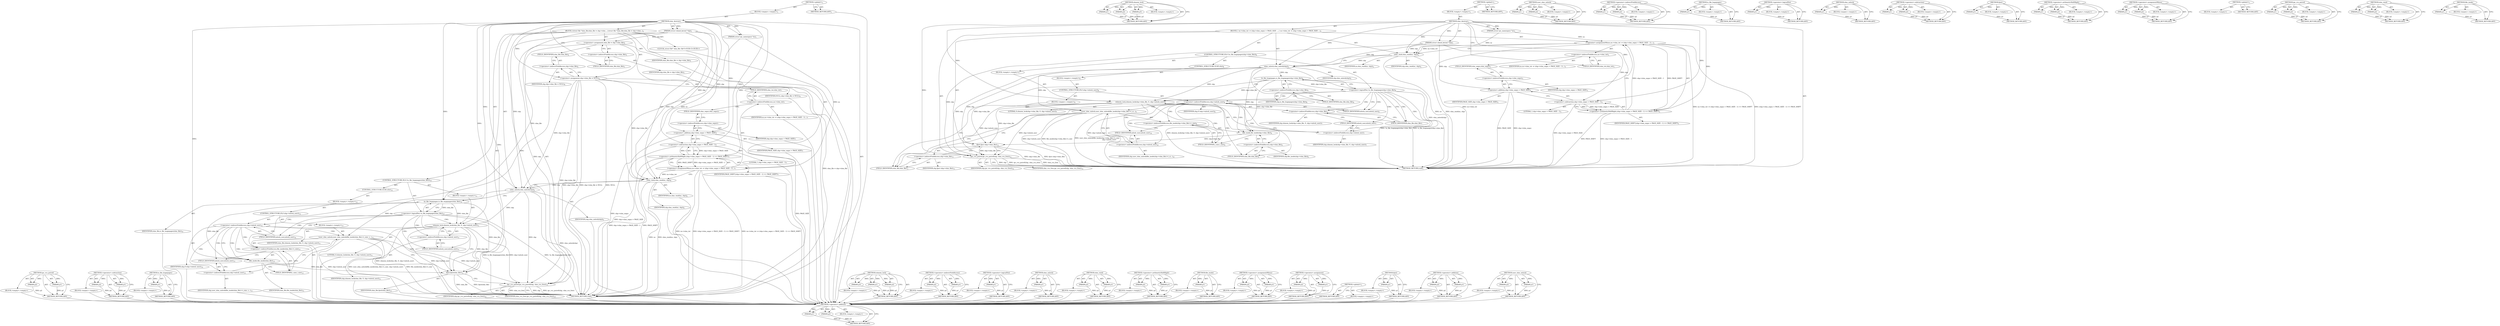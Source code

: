 digraph "user_shm_unlock" {
vulnerable_110 [label=<(METHOD,&lt;operator&gt;.addition)>];
vulnerable_111 [label=<(PARAM,p1)>];
vulnerable_112 [label=<(PARAM,p2)>];
vulnerable_113 [label=<(BLOCK,&lt;empty&gt;,&lt;empty&gt;)>];
vulnerable_114 [label=<(METHOD_RETURN,ANY)>];
vulnerable_132 [label=<(METHOD,shmem_lock)>];
vulnerable_133 [label=<(PARAM,p1)>];
vulnerable_134 [label=<(PARAM,p2)>];
vulnerable_135 [label=<(PARAM,p3)>];
vulnerable_136 [label=<(BLOCK,&lt;empty&gt;,&lt;empty&gt;)>];
vulnerable_137 [label=<(METHOD_RETURN,ANY)>];
vulnerable_6 [label=<(METHOD,&lt;global&gt;)<SUB>1</SUB>>];
vulnerable_7 [label=<(BLOCK,&lt;empty&gt;,&lt;empty&gt;)<SUB>1</SUB>>];
vulnerable_8 [label=<(METHOD,shm_destroy)<SUB>1</SUB>>];
vulnerable_9 [label=<(PARAM,struct ipc_namespace *ns)<SUB>1</SUB>>];
vulnerable_10 [label=<(PARAM,struct shmid_kernel *shp)<SUB>1</SUB>>];
vulnerable_11 [label=<(BLOCK,{
 	ns-&gt;shm_tot -= (shp-&gt;shm_segsz + PAGE_SIZE ...,{
 	ns-&gt;shm_tot -= (shp-&gt;shm_segsz + PAGE_SIZE ...)<SUB>2</SUB>>];
vulnerable_12 [label=<(&lt;operator&gt;.assignmentMinus,ns-&gt;shm_tot -= (shp-&gt;shm_segsz + PAGE_SIZE - 1)...)<SUB>3</SUB>>];
vulnerable_13 [label=<(&lt;operator&gt;.indirectFieldAccess,ns-&gt;shm_tot)<SUB>3</SUB>>];
vulnerable_14 [label=<(IDENTIFIER,ns,ns-&gt;shm_tot -= (shp-&gt;shm_segsz + PAGE_SIZE - 1)...)<SUB>3</SUB>>];
vulnerable_15 [label=<(FIELD_IDENTIFIER,shm_tot,shm_tot)<SUB>3</SUB>>];
vulnerable_16 [label=<(&lt;operator&gt;.arithmeticShiftRight,(shp-&gt;shm_segsz + PAGE_SIZE - 1) &gt;&gt; PAGE_SHIFT)<SUB>3</SUB>>];
vulnerable_17 [label=<(&lt;operator&gt;.subtraction,shp-&gt;shm_segsz + PAGE_SIZE - 1)<SUB>3</SUB>>];
vulnerable_18 [label=<(&lt;operator&gt;.addition,shp-&gt;shm_segsz + PAGE_SIZE)<SUB>3</SUB>>];
vulnerable_19 [label=<(&lt;operator&gt;.indirectFieldAccess,shp-&gt;shm_segsz)<SUB>3</SUB>>];
vulnerable_20 [label=<(IDENTIFIER,shp,shp-&gt;shm_segsz + PAGE_SIZE)<SUB>3</SUB>>];
vulnerable_21 [label=<(FIELD_IDENTIFIER,shm_segsz,shm_segsz)<SUB>3</SUB>>];
vulnerable_22 [label=<(IDENTIFIER,PAGE_SIZE,shp-&gt;shm_segsz + PAGE_SIZE)<SUB>3</SUB>>];
vulnerable_23 [label=<(LITERAL,1,shp-&gt;shm_segsz + PAGE_SIZE - 1)<SUB>3</SUB>>];
vulnerable_24 [label=<(IDENTIFIER,PAGE_SHIFT,(shp-&gt;shm_segsz + PAGE_SIZE - 1) &gt;&gt; PAGE_SHIFT)<SUB>3</SUB>>];
vulnerable_25 [label=<(shm_rmid,shm_rmid(ns, shp))<SUB>4</SUB>>];
vulnerable_26 [label=<(IDENTIFIER,ns,shm_rmid(ns, shp))<SUB>4</SUB>>];
vulnerable_27 [label=<(IDENTIFIER,shp,shm_rmid(ns, shp))<SUB>4</SUB>>];
vulnerable_28 [label=<(shm_unlock,shm_unlock(shp))<SUB>5</SUB>>];
vulnerable_29 [label=<(IDENTIFIER,shp,shm_unlock(shp))<SUB>5</SUB>>];
vulnerable_30 [label=<(CONTROL_STRUCTURE,IF,if (!is_file_hugepages(shp-&gt;shm_file)))<SUB>6</SUB>>];
vulnerable_31 [label=<(&lt;operator&gt;.logicalNot,!is_file_hugepages(shp-&gt;shm_file))<SUB>6</SUB>>];
vulnerable_32 [label=<(is_file_hugepages,is_file_hugepages(shp-&gt;shm_file))<SUB>6</SUB>>];
vulnerable_33 [label=<(&lt;operator&gt;.indirectFieldAccess,shp-&gt;shm_file)<SUB>6</SUB>>];
vulnerable_34 [label=<(IDENTIFIER,shp,is_file_hugepages(shp-&gt;shm_file))<SUB>6</SUB>>];
vulnerable_35 [label=<(FIELD_IDENTIFIER,shm_file,shm_file)<SUB>6</SUB>>];
vulnerable_36 [label=<(BLOCK,&lt;empty&gt;,&lt;empty&gt;)<SUB>7</SUB>>];
vulnerable_37 [label=<(shmem_lock,shmem_lock(shp-&gt;shm_file, 0, shp-&gt;mlock_user))<SUB>7</SUB>>];
vulnerable_38 [label=<(&lt;operator&gt;.indirectFieldAccess,shp-&gt;shm_file)<SUB>7</SUB>>];
vulnerable_39 [label=<(IDENTIFIER,shp,shmem_lock(shp-&gt;shm_file, 0, shp-&gt;mlock_user))<SUB>7</SUB>>];
vulnerable_40 [label=<(FIELD_IDENTIFIER,shm_file,shm_file)<SUB>7</SUB>>];
vulnerable_41 [label=<(LITERAL,0,shmem_lock(shp-&gt;shm_file, 0, shp-&gt;mlock_user))<SUB>7</SUB>>];
vulnerable_42 [label=<(&lt;operator&gt;.indirectFieldAccess,shp-&gt;mlock_user)<SUB>7</SUB>>];
vulnerable_43 [label=<(IDENTIFIER,shp,shmem_lock(shp-&gt;shm_file, 0, shp-&gt;mlock_user))<SUB>7</SUB>>];
vulnerable_44 [label=<(FIELD_IDENTIFIER,mlock_user,mlock_user)<SUB>7</SUB>>];
vulnerable_45 [label=<(CONTROL_STRUCTURE,ELSE,else)<SUB>8</SUB>>];
vulnerable_46 [label=<(BLOCK,&lt;empty&gt;,&lt;empty&gt;)<SUB>8</SUB>>];
vulnerable_47 [label=<(CONTROL_STRUCTURE,IF,if (shp-&gt;mlock_user))<SUB>8</SUB>>];
vulnerable_48 [label=<(&lt;operator&gt;.indirectFieldAccess,shp-&gt;mlock_user)<SUB>8</SUB>>];
vulnerable_49 [label=<(IDENTIFIER,shp,if (shp-&gt;mlock_user))<SUB>8</SUB>>];
vulnerable_50 [label=<(FIELD_IDENTIFIER,mlock_user,mlock_user)<SUB>8</SUB>>];
vulnerable_51 [label=<(BLOCK,&lt;empty&gt;,&lt;empty&gt;)<SUB>9</SUB>>];
vulnerable_52 [label=<(user_shm_unlock,user_shm_unlock(file_inode(shp-&gt;shm_file)-&gt;i_si...)<SUB>9</SUB>>];
vulnerable_53 [label=<(&lt;operator&gt;.indirectFieldAccess,file_inode(shp-&gt;shm_file)-&gt;i_size)<SUB>9</SUB>>];
vulnerable_54 [label=<(file_inode,file_inode(shp-&gt;shm_file))<SUB>9</SUB>>];
vulnerable_55 [label=<(&lt;operator&gt;.indirectFieldAccess,shp-&gt;shm_file)<SUB>9</SUB>>];
vulnerable_56 [label=<(IDENTIFIER,shp,file_inode(shp-&gt;shm_file))<SUB>9</SUB>>];
vulnerable_57 [label=<(FIELD_IDENTIFIER,shm_file,shm_file)<SUB>9</SUB>>];
vulnerable_58 [label=<(FIELD_IDENTIFIER,i_size,i_size)<SUB>9</SUB>>];
vulnerable_59 [label=<(&lt;operator&gt;.indirectFieldAccess,shp-&gt;mlock_user)<SUB>10</SUB>>];
vulnerable_60 [label=<(IDENTIFIER,shp,user_shm_unlock(file_inode(shp-&gt;shm_file)-&gt;i_si...)<SUB>10</SUB>>];
vulnerable_61 [label=<(FIELD_IDENTIFIER,mlock_user,mlock_user)<SUB>10</SUB>>];
vulnerable_62 [label=<(fput,fput (shp-&gt;shm_file))<SUB>11</SUB>>];
vulnerable_63 [label=<(&lt;operator&gt;.indirectFieldAccess,shp-&gt;shm_file)<SUB>11</SUB>>];
vulnerable_64 [label=<(IDENTIFIER,shp,fput (shp-&gt;shm_file))<SUB>11</SUB>>];
vulnerable_65 [label=<(FIELD_IDENTIFIER,shm_file,shm_file)<SUB>11</SUB>>];
vulnerable_66 [label=<(ipc_rcu_putref,ipc_rcu_putref(shp, shm_rcu_free))<SUB>12</SUB>>];
vulnerable_67 [label=<(IDENTIFIER,shp,ipc_rcu_putref(shp, shm_rcu_free))<SUB>12</SUB>>];
vulnerable_68 [label=<(IDENTIFIER,shm_rcu_free,ipc_rcu_putref(shp, shm_rcu_free))<SUB>12</SUB>>];
vulnerable_69 [label=<(METHOD_RETURN,void)<SUB>1</SUB>>];
vulnerable_71 [label=<(METHOD_RETURN,ANY)<SUB>1</SUB>>];
vulnerable_138 [label=<(METHOD,user_shm_unlock)>];
vulnerable_139 [label=<(PARAM,p1)>];
vulnerable_140 [label=<(PARAM,p2)>];
vulnerable_141 [label=<(BLOCK,&lt;empty&gt;,&lt;empty&gt;)>];
vulnerable_142 [label=<(METHOD_RETURN,ANY)>];
vulnerable_95 [label=<(METHOD,&lt;operator&gt;.indirectFieldAccess)>];
vulnerable_96 [label=<(PARAM,p1)>];
vulnerable_97 [label=<(PARAM,p2)>];
vulnerable_98 [label=<(BLOCK,&lt;empty&gt;,&lt;empty&gt;)>];
vulnerable_99 [label=<(METHOD_RETURN,ANY)>];
vulnerable_128 [label=<(METHOD,is_file_hugepages)>];
vulnerable_129 [label=<(PARAM,p1)>];
vulnerable_130 [label=<(BLOCK,&lt;empty&gt;,&lt;empty&gt;)>];
vulnerable_131 [label=<(METHOD_RETURN,ANY)>];
vulnerable_124 [label=<(METHOD,&lt;operator&gt;.logicalNot)>];
vulnerable_125 [label=<(PARAM,p1)>];
vulnerable_126 [label=<(BLOCK,&lt;empty&gt;,&lt;empty&gt;)>];
vulnerable_127 [label=<(METHOD_RETURN,ANY)>];
vulnerable_120 [label=<(METHOD,shm_unlock)>];
vulnerable_121 [label=<(PARAM,p1)>];
vulnerable_122 [label=<(BLOCK,&lt;empty&gt;,&lt;empty&gt;)>];
vulnerable_123 [label=<(METHOD_RETURN,ANY)>];
vulnerable_105 [label=<(METHOD,&lt;operator&gt;.subtraction)>];
vulnerable_106 [label=<(PARAM,p1)>];
vulnerable_107 [label=<(PARAM,p2)>];
vulnerable_108 [label=<(BLOCK,&lt;empty&gt;,&lt;empty&gt;)>];
vulnerable_109 [label=<(METHOD_RETURN,ANY)>];
vulnerable_147 [label=<(METHOD,fput)>];
vulnerable_148 [label=<(PARAM,p1)>];
vulnerable_149 [label=<(BLOCK,&lt;empty&gt;,&lt;empty&gt;)>];
vulnerable_150 [label=<(METHOD_RETURN,ANY)>];
vulnerable_100 [label=<(METHOD,&lt;operator&gt;.arithmeticShiftRight)>];
vulnerable_101 [label=<(PARAM,p1)>];
vulnerable_102 [label=<(PARAM,p2)>];
vulnerable_103 [label=<(BLOCK,&lt;empty&gt;,&lt;empty&gt;)>];
vulnerable_104 [label=<(METHOD_RETURN,ANY)>];
vulnerable_90 [label=<(METHOD,&lt;operator&gt;.assignmentMinus)>];
vulnerable_91 [label=<(PARAM,p1)>];
vulnerable_92 [label=<(PARAM,p2)>];
vulnerable_93 [label=<(BLOCK,&lt;empty&gt;,&lt;empty&gt;)>];
vulnerable_94 [label=<(METHOD_RETURN,ANY)>];
vulnerable_84 [label=<(METHOD,&lt;global&gt;)<SUB>1</SUB>>];
vulnerable_85 [label=<(BLOCK,&lt;empty&gt;,&lt;empty&gt;)>];
vulnerable_86 [label=<(METHOD_RETURN,ANY)>];
vulnerable_151 [label=<(METHOD,ipc_rcu_putref)>];
vulnerable_152 [label=<(PARAM,p1)>];
vulnerable_153 [label=<(PARAM,p2)>];
vulnerable_154 [label=<(BLOCK,&lt;empty&gt;,&lt;empty&gt;)>];
vulnerable_155 [label=<(METHOD_RETURN,ANY)>];
vulnerable_115 [label=<(METHOD,shm_rmid)>];
vulnerable_116 [label=<(PARAM,p1)>];
vulnerable_117 [label=<(PARAM,p2)>];
vulnerable_118 [label=<(BLOCK,&lt;empty&gt;,&lt;empty&gt;)>];
vulnerable_119 [label=<(METHOD_RETURN,ANY)>];
vulnerable_143 [label=<(METHOD,file_inode)>];
vulnerable_144 [label=<(PARAM,p1)>];
vulnerable_145 [label=<(BLOCK,&lt;empty&gt;,&lt;empty&gt;)>];
vulnerable_146 [label=<(METHOD_RETURN,ANY)>];
fixed_161 [label=<(METHOD,ipc_rcu_putref)>];
fixed_162 [label=<(PARAM,p1)>];
fixed_163 [label=<(PARAM,p2)>];
fixed_164 [label=<(BLOCK,&lt;empty&gt;,&lt;empty&gt;)>];
fixed_165 [label=<(METHOD_RETURN,ANY)>];
fixed_115 [label=<(METHOD,&lt;operator&gt;.subtraction)>];
fixed_116 [label=<(PARAM,p1)>];
fixed_117 [label=<(PARAM,p2)>];
fixed_118 [label=<(BLOCK,&lt;empty&gt;,&lt;empty&gt;)>];
fixed_119 [label=<(METHOD_RETURN,ANY)>];
fixed_138 [label=<(METHOD,is_file_hugepages)>];
fixed_139 [label=<(PARAM,p1)>];
fixed_140 [label=<(BLOCK,&lt;empty&gt;,&lt;empty&gt;)>];
fixed_141 [label=<(METHOD_RETURN,ANY)>];
fixed_6 [label=<(METHOD,&lt;global&gt;)<SUB>1</SUB>>];
fixed_7 [label=<(BLOCK,&lt;empty&gt;,&lt;empty&gt;)<SUB>1</SUB>>];
fixed_8 [label=<(METHOD,shm_destroy)<SUB>1</SUB>>];
fixed_9 [label=<(PARAM,struct ipc_namespace *ns)<SUB>1</SUB>>];
fixed_10 [label=<(PARAM,struct shmid_kernel *shp)<SUB>1</SUB>>];
fixed_11 [label=<(BLOCK,{
	struct file *shm_file;

	shm_file = shp-&gt;shm...,{
	struct file *shm_file;

	shm_file = shp-&gt;shm...)<SUB>2</SUB>>];
fixed_12 [label="<(LOCAL,struct file* shm_file: file*)<SUB>3</SUB>>"];
fixed_13 [label=<(&lt;operator&gt;.assignment,shm_file = shp-&gt;shm_file)<SUB>5</SUB>>];
fixed_14 [label=<(IDENTIFIER,shm_file,shm_file = shp-&gt;shm_file)<SUB>5</SUB>>];
fixed_15 [label=<(&lt;operator&gt;.indirectFieldAccess,shp-&gt;shm_file)<SUB>5</SUB>>];
fixed_16 [label=<(IDENTIFIER,shp,shm_file = shp-&gt;shm_file)<SUB>5</SUB>>];
fixed_17 [label=<(FIELD_IDENTIFIER,shm_file,shm_file)<SUB>5</SUB>>];
fixed_18 [label=<(&lt;operator&gt;.assignment,shp-&gt;shm_file = NULL)<SUB>6</SUB>>];
fixed_19 [label=<(&lt;operator&gt;.indirectFieldAccess,shp-&gt;shm_file)<SUB>6</SUB>>];
fixed_20 [label=<(IDENTIFIER,shp,shp-&gt;shm_file = NULL)<SUB>6</SUB>>];
fixed_21 [label=<(FIELD_IDENTIFIER,shm_file,shm_file)<SUB>6</SUB>>];
fixed_22 [label=<(IDENTIFIER,NULL,shp-&gt;shm_file = NULL)<SUB>6</SUB>>];
fixed_23 [label=<(&lt;operator&gt;.assignmentMinus,ns-&gt;shm_tot -= (shp-&gt;shm_segsz + PAGE_SIZE - 1)...)<SUB>7</SUB>>];
fixed_24 [label=<(&lt;operator&gt;.indirectFieldAccess,ns-&gt;shm_tot)<SUB>7</SUB>>];
fixed_25 [label=<(IDENTIFIER,ns,ns-&gt;shm_tot -= (shp-&gt;shm_segsz + PAGE_SIZE - 1)...)<SUB>7</SUB>>];
fixed_26 [label=<(FIELD_IDENTIFIER,shm_tot,shm_tot)<SUB>7</SUB>>];
fixed_27 [label=<(&lt;operator&gt;.arithmeticShiftRight,(shp-&gt;shm_segsz + PAGE_SIZE - 1) &gt;&gt; PAGE_SHIFT)<SUB>7</SUB>>];
fixed_28 [label=<(&lt;operator&gt;.subtraction,shp-&gt;shm_segsz + PAGE_SIZE - 1)<SUB>7</SUB>>];
fixed_29 [label=<(&lt;operator&gt;.addition,shp-&gt;shm_segsz + PAGE_SIZE)<SUB>7</SUB>>];
fixed_30 [label=<(&lt;operator&gt;.indirectFieldAccess,shp-&gt;shm_segsz)<SUB>7</SUB>>];
fixed_31 [label=<(IDENTIFIER,shp,shp-&gt;shm_segsz + PAGE_SIZE)<SUB>7</SUB>>];
fixed_32 [label=<(FIELD_IDENTIFIER,shm_segsz,shm_segsz)<SUB>7</SUB>>];
fixed_33 [label=<(IDENTIFIER,PAGE_SIZE,shp-&gt;shm_segsz + PAGE_SIZE)<SUB>7</SUB>>];
fixed_34 [label=<(LITERAL,1,shp-&gt;shm_segsz + PAGE_SIZE - 1)<SUB>7</SUB>>];
fixed_35 [label=<(IDENTIFIER,PAGE_SHIFT,(shp-&gt;shm_segsz + PAGE_SIZE - 1) &gt;&gt; PAGE_SHIFT)<SUB>7</SUB>>];
fixed_36 [label=<(shm_rmid,shm_rmid(ns, shp))<SUB>8</SUB>>];
fixed_37 [label=<(IDENTIFIER,ns,shm_rmid(ns, shp))<SUB>8</SUB>>];
fixed_38 [label=<(IDENTIFIER,shp,shm_rmid(ns, shp))<SUB>8</SUB>>];
fixed_39 [label=<(shm_unlock,shm_unlock(shp))<SUB>9</SUB>>];
fixed_40 [label=<(IDENTIFIER,shp,shm_unlock(shp))<SUB>9</SUB>>];
fixed_41 [label=<(CONTROL_STRUCTURE,IF,if (!is_file_hugepages(shm_file)))<SUB>10</SUB>>];
fixed_42 [label=<(&lt;operator&gt;.logicalNot,!is_file_hugepages(shm_file))<SUB>10</SUB>>];
fixed_43 [label=<(is_file_hugepages,is_file_hugepages(shm_file))<SUB>10</SUB>>];
fixed_44 [label=<(IDENTIFIER,shm_file,is_file_hugepages(shm_file))<SUB>10</SUB>>];
fixed_45 [label=<(BLOCK,&lt;empty&gt;,&lt;empty&gt;)<SUB>11</SUB>>];
fixed_46 [label=<(shmem_lock,shmem_lock(shm_file, 0, shp-&gt;mlock_user))<SUB>11</SUB>>];
fixed_47 [label=<(IDENTIFIER,shm_file,shmem_lock(shm_file, 0, shp-&gt;mlock_user))<SUB>11</SUB>>];
fixed_48 [label=<(LITERAL,0,shmem_lock(shm_file, 0, shp-&gt;mlock_user))<SUB>11</SUB>>];
fixed_49 [label=<(&lt;operator&gt;.indirectFieldAccess,shp-&gt;mlock_user)<SUB>11</SUB>>];
fixed_50 [label=<(IDENTIFIER,shp,shmem_lock(shm_file, 0, shp-&gt;mlock_user))<SUB>11</SUB>>];
fixed_51 [label=<(FIELD_IDENTIFIER,mlock_user,mlock_user)<SUB>11</SUB>>];
fixed_52 [label=<(CONTROL_STRUCTURE,ELSE,else)<SUB>12</SUB>>];
fixed_53 [label=<(BLOCK,&lt;empty&gt;,&lt;empty&gt;)<SUB>12</SUB>>];
fixed_54 [label=<(CONTROL_STRUCTURE,IF,if (shp-&gt;mlock_user))<SUB>12</SUB>>];
fixed_55 [label=<(&lt;operator&gt;.indirectFieldAccess,shp-&gt;mlock_user)<SUB>12</SUB>>];
fixed_56 [label=<(IDENTIFIER,shp,if (shp-&gt;mlock_user))<SUB>12</SUB>>];
fixed_57 [label=<(FIELD_IDENTIFIER,mlock_user,mlock_user)<SUB>12</SUB>>];
fixed_58 [label=<(BLOCK,&lt;empty&gt;,&lt;empty&gt;)<SUB>13</SUB>>];
fixed_59 [label=<(user_shm_unlock,user_shm_unlock(file_inode(shm_file)-&gt;i_size, s...)<SUB>13</SUB>>];
fixed_60 [label=<(&lt;operator&gt;.indirectFieldAccess,file_inode(shm_file)-&gt;i_size)<SUB>13</SUB>>];
fixed_61 [label=<(file_inode,file_inode(shm_file))<SUB>13</SUB>>];
fixed_62 [label=<(IDENTIFIER,shm_file,file_inode(shm_file))<SUB>13</SUB>>];
fixed_63 [label=<(FIELD_IDENTIFIER,i_size,i_size)<SUB>13</SUB>>];
fixed_64 [label=<(&lt;operator&gt;.indirectFieldAccess,shp-&gt;mlock_user)<SUB>13</SUB>>];
fixed_65 [label=<(IDENTIFIER,shp,user_shm_unlock(file_inode(shm_file)-&gt;i_size, s...)<SUB>13</SUB>>];
fixed_66 [label=<(FIELD_IDENTIFIER,mlock_user,mlock_user)<SUB>13</SUB>>];
fixed_67 [label=<(fput,fput(shm_file))<SUB>14</SUB>>];
fixed_68 [label=<(IDENTIFIER,shm_file,fput(shm_file))<SUB>14</SUB>>];
fixed_69 [label=<(ipc_rcu_putref,ipc_rcu_putref(shp, shm_rcu_free))<SUB>15</SUB>>];
fixed_70 [label=<(IDENTIFIER,shp,ipc_rcu_putref(shp, shm_rcu_free))<SUB>15</SUB>>];
fixed_71 [label=<(IDENTIFIER,shm_rcu_free,ipc_rcu_putref(shp, shm_rcu_free))<SUB>15</SUB>>];
fixed_72 [label=<(METHOD_RETURN,void)<SUB>1</SUB>>];
fixed_74 [label=<(METHOD_RETURN,ANY)<SUB>1</SUB>>];
fixed_142 [label=<(METHOD,shmem_lock)>];
fixed_143 [label=<(PARAM,p1)>];
fixed_144 [label=<(PARAM,p2)>];
fixed_145 [label=<(PARAM,p3)>];
fixed_146 [label=<(BLOCK,&lt;empty&gt;,&lt;empty&gt;)>];
fixed_147 [label=<(METHOD_RETURN,ANY)>];
fixed_100 [label=<(METHOD,&lt;operator&gt;.indirectFieldAccess)>];
fixed_101 [label=<(PARAM,p1)>];
fixed_102 [label=<(PARAM,p2)>];
fixed_103 [label=<(BLOCK,&lt;empty&gt;,&lt;empty&gt;)>];
fixed_104 [label=<(METHOD_RETURN,ANY)>];
fixed_134 [label=<(METHOD,&lt;operator&gt;.logicalNot)>];
fixed_135 [label=<(PARAM,p1)>];
fixed_136 [label=<(BLOCK,&lt;empty&gt;,&lt;empty&gt;)>];
fixed_137 [label=<(METHOD_RETURN,ANY)>];
fixed_130 [label=<(METHOD,shm_unlock)>];
fixed_131 [label=<(PARAM,p1)>];
fixed_132 [label=<(BLOCK,&lt;empty&gt;,&lt;empty&gt;)>];
fixed_133 [label=<(METHOD_RETURN,ANY)>];
fixed_125 [label=<(METHOD,shm_rmid)>];
fixed_126 [label=<(PARAM,p1)>];
fixed_127 [label=<(PARAM,p2)>];
fixed_128 [label=<(BLOCK,&lt;empty&gt;,&lt;empty&gt;)>];
fixed_129 [label=<(METHOD_RETURN,ANY)>];
fixed_110 [label=<(METHOD,&lt;operator&gt;.arithmeticShiftRight)>];
fixed_111 [label=<(PARAM,p1)>];
fixed_112 [label=<(PARAM,p2)>];
fixed_113 [label=<(BLOCK,&lt;empty&gt;,&lt;empty&gt;)>];
fixed_114 [label=<(METHOD_RETURN,ANY)>];
fixed_153 [label=<(METHOD,file_inode)>];
fixed_154 [label=<(PARAM,p1)>];
fixed_155 [label=<(BLOCK,&lt;empty&gt;,&lt;empty&gt;)>];
fixed_156 [label=<(METHOD_RETURN,ANY)>];
fixed_105 [label=<(METHOD,&lt;operator&gt;.assignmentMinus)>];
fixed_106 [label=<(PARAM,p1)>];
fixed_107 [label=<(PARAM,p2)>];
fixed_108 [label=<(BLOCK,&lt;empty&gt;,&lt;empty&gt;)>];
fixed_109 [label=<(METHOD_RETURN,ANY)>];
fixed_95 [label=<(METHOD,&lt;operator&gt;.assignment)>];
fixed_96 [label=<(PARAM,p1)>];
fixed_97 [label=<(PARAM,p2)>];
fixed_98 [label=<(BLOCK,&lt;empty&gt;,&lt;empty&gt;)>];
fixed_99 [label=<(METHOD_RETURN,ANY)>];
fixed_89 [label=<(METHOD,&lt;global&gt;)<SUB>1</SUB>>];
fixed_90 [label=<(BLOCK,&lt;empty&gt;,&lt;empty&gt;)>];
fixed_91 [label=<(METHOD_RETURN,ANY)>];
fixed_157 [label=<(METHOD,fput)>];
fixed_158 [label=<(PARAM,p1)>];
fixed_159 [label=<(BLOCK,&lt;empty&gt;,&lt;empty&gt;)>];
fixed_160 [label=<(METHOD_RETURN,ANY)>];
fixed_120 [label=<(METHOD,&lt;operator&gt;.addition)>];
fixed_121 [label=<(PARAM,p1)>];
fixed_122 [label=<(PARAM,p2)>];
fixed_123 [label=<(BLOCK,&lt;empty&gt;,&lt;empty&gt;)>];
fixed_124 [label=<(METHOD_RETURN,ANY)>];
fixed_148 [label=<(METHOD,user_shm_unlock)>];
fixed_149 [label=<(PARAM,p1)>];
fixed_150 [label=<(PARAM,p2)>];
fixed_151 [label=<(BLOCK,&lt;empty&gt;,&lt;empty&gt;)>];
fixed_152 [label=<(METHOD_RETURN,ANY)>];
vulnerable_110 -> vulnerable_111  [key=0, label="AST: "];
vulnerable_110 -> vulnerable_111  [key=1, label="DDG: "];
vulnerable_110 -> vulnerable_113  [key=0, label="AST: "];
vulnerable_110 -> vulnerable_112  [key=0, label="AST: "];
vulnerable_110 -> vulnerable_112  [key=1, label="DDG: "];
vulnerable_110 -> vulnerable_114  [key=0, label="AST: "];
vulnerable_110 -> vulnerable_114  [key=1, label="CFG: "];
vulnerable_111 -> vulnerable_114  [key=0, label="DDG: p1"];
vulnerable_112 -> vulnerable_114  [key=0, label="DDG: p2"];
vulnerable_132 -> vulnerable_133  [key=0, label="AST: "];
vulnerable_132 -> vulnerable_133  [key=1, label="DDG: "];
vulnerable_132 -> vulnerable_136  [key=0, label="AST: "];
vulnerable_132 -> vulnerable_134  [key=0, label="AST: "];
vulnerable_132 -> vulnerable_134  [key=1, label="DDG: "];
vulnerable_132 -> vulnerable_137  [key=0, label="AST: "];
vulnerable_132 -> vulnerable_137  [key=1, label="CFG: "];
vulnerable_132 -> vulnerable_135  [key=0, label="AST: "];
vulnerable_132 -> vulnerable_135  [key=1, label="DDG: "];
vulnerable_133 -> vulnerable_137  [key=0, label="DDG: p1"];
vulnerable_134 -> vulnerable_137  [key=0, label="DDG: p2"];
vulnerable_135 -> vulnerable_137  [key=0, label="DDG: p3"];
vulnerable_6 -> vulnerable_7  [key=0, label="AST: "];
vulnerable_6 -> vulnerable_71  [key=0, label="AST: "];
vulnerable_6 -> vulnerable_71  [key=1, label="CFG: "];
vulnerable_7 -> vulnerable_8  [key=0, label="AST: "];
vulnerable_8 -> vulnerable_9  [key=0, label="AST: "];
vulnerable_8 -> vulnerable_9  [key=1, label="DDG: "];
vulnerable_8 -> vulnerable_10  [key=0, label="AST: "];
vulnerable_8 -> vulnerable_10  [key=1, label="DDG: "];
vulnerable_8 -> vulnerable_11  [key=0, label="AST: "];
vulnerable_8 -> vulnerable_69  [key=0, label="AST: "];
vulnerable_8 -> vulnerable_15  [key=0, label="CFG: "];
vulnerable_8 -> vulnerable_25  [key=0, label="DDG: "];
vulnerable_8 -> vulnerable_28  [key=0, label="DDG: "];
vulnerable_8 -> vulnerable_66  [key=0, label="DDG: "];
vulnerable_8 -> vulnerable_16  [key=0, label="DDG: "];
vulnerable_8 -> vulnerable_17  [key=0, label="DDG: "];
vulnerable_8 -> vulnerable_37  [key=0, label="DDG: "];
vulnerable_8 -> vulnerable_18  [key=0, label="DDG: "];
vulnerable_9 -> vulnerable_12  [key=0, label="DDG: ns"];
vulnerable_9 -> vulnerable_25  [key=0, label="DDG: ns"];
vulnerable_10 -> vulnerable_25  [key=0, label="DDG: shp"];
vulnerable_10 -> vulnerable_28  [key=0, label="DDG: shp"];
vulnerable_10 -> vulnerable_66  [key=0, label="DDG: shp"];
vulnerable_10 -> vulnerable_17  [key=0, label="DDG: shp"];
vulnerable_10 -> vulnerable_18  [key=0, label="DDG: shp"];
vulnerable_11 -> vulnerable_12  [key=0, label="AST: "];
vulnerable_11 -> vulnerable_25  [key=0, label="AST: "];
vulnerable_11 -> vulnerable_28  [key=0, label="AST: "];
vulnerable_11 -> vulnerable_30  [key=0, label="AST: "];
vulnerable_11 -> vulnerable_62  [key=0, label="AST: "];
vulnerable_11 -> vulnerable_66  [key=0, label="AST: "];
vulnerable_12 -> vulnerable_13  [key=0, label="AST: "];
vulnerable_12 -> vulnerable_16  [key=0, label="AST: "];
vulnerable_12 -> vulnerable_25  [key=0, label="CFG: "];
vulnerable_12 -> vulnerable_25  [key=1, label="DDG: ns-&gt;shm_tot"];
vulnerable_12 -> vulnerable_69  [key=0, label="DDG: ns-&gt;shm_tot"];
vulnerable_12 -> vulnerable_69  [key=1, label="DDG: (shp-&gt;shm_segsz + PAGE_SIZE - 1) &gt;&gt; PAGE_SHIFT"];
vulnerable_12 -> vulnerable_69  [key=2, label="DDG: ns-&gt;shm_tot -= (shp-&gt;shm_segsz + PAGE_SIZE - 1) &gt;&gt; PAGE_SHIFT"];
vulnerable_13 -> vulnerable_14  [key=0, label="AST: "];
vulnerable_13 -> vulnerable_15  [key=0, label="AST: "];
vulnerable_13 -> vulnerable_21  [key=0, label="CFG: "];
vulnerable_15 -> vulnerable_13  [key=0, label="CFG: "];
vulnerable_16 -> vulnerable_17  [key=0, label="AST: "];
vulnerable_16 -> vulnerable_24  [key=0, label="AST: "];
vulnerable_16 -> vulnerable_12  [key=0, label="CFG: "];
vulnerable_16 -> vulnerable_12  [key=1, label="DDG: shp-&gt;shm_segsz + PAGE_SIZE - 1"];
vulnerable_16 -> vulnerable_12  [key=2, label="DDG: PAGE_SHIFT"];
vulnerable_16 -> vulnerable_69  [key=0, label="DDG: shp-&gt;shm_segsz + PAGE_SIZE - 1"];
vulnerable_16 -> vulnerable_69  [key=1, label="DDG: PAGE_SHIFT"];
vulnerable_17 -> vulnerable_18  [key=0, label="AST: "];
vulnerable_17 -> vulnerable_23  [key=0, label="AST: "];
vulnerable_17 -> vulnerable_16  [key=0, label="CFG: "];
vulnerable_17 -> vulnerable_16  [key=1, label="DDG: shp-&gt;shm_segsz + PAGE_SIZE"];
vulnerable_17 -> vulnerable_16  [key=2, label="DDG: 1"];
vulnerable_17 -> vulnerable_69  [key=0, label="DDG: shp-&gt;shm_segsz + PAGE_SIZE"];
vulnerable_18 -> vulnerable_19  [key=0, label="AST: "];
vulnerable_18 -> vulnerable_22  [key=0, label="AST: "];
vulnerable_18 -> vulnerable_17  [key=0, label="CFG: "];
vulnerable_18 -> vulnerable_69  [key=0, label="DDG: shp-&gt;shm_segsz"];
vulnerable_18 -> vulnerable_69  [key=1, label="DDG: PAGE_SIZE"];
vulnerable_19 -> vulnerable_20  [key=0, label="AST: "];
vulnerable_19 -> vulnerable_21  [key=0, label="AST: "];
vulnerable_19 -> vulnerable_18  [key=0, label="CFG: "];
vulnerable_21 -> vulnerable_19  [key=0, label="CFG: "];
vulnerable_25 -> vulnerable_26  [key=0, label="AST: "];
vulnerable_25 -> vulnerable_27  [key=0, label="AST: "];
vulnerable_25 -> vulnerable_28  [key=0, label="CFG: "];
vulnerable_25 -> vulnerable_28  [key=1, label="DDG: shp"];
vulnerable_25 -> vulnerable_69  [key=0, label="DDG: ns"];
vulnerable_25 -> vulnerable_69  [key=1, label="DDG: shm_rmid(ns, shp)"];
vulnerable_28 -> vulnerable_29  [key=0, label="AST: "];
vulnerable_28 -> vulnerable_35  [key=0, label="CFG: "];
vulnerable_28 -> vulnerable_69  [key=0, label="DDG: shm_unlock(shp)"];
vulnerable_28 -> vulnerable_62  [key=0, label="DDG: shp"];
vulnerable_28 -> vulnerable_66  [key=0, label="DDG: shp"];
vulnerable_28 -> vulnerable_32  [key=0, label="DDG: shp"];
vulnerable_28 -> vulnerable_37  [key=0, label="DDG: shp"];
vulnerable_28 -> vulnerable_52  [key=0, label="DDG: shp"];
vulnerable_28 -> vulnerable_54  [key=0, label="DDG: shp"];
vulnerable_30 -> vulnerable_31  [key=0, label="AST: "];
vulnerable_30 -> vulnerable_36  [key=0, label="AST: "];
vulnerable_30 -> vulnerable_45  [key=0, label="AST: "];
vulnerable_31 -> vulnerable_32  [key=0, label="AST: "];
vulnerable_31 -> vulnerable_40  [key=0, label="CFG: "];
vulnerable_31 -> vulnerable_40  [key=1, label="CDG: "];
vulnerable_31 -> vulnerable_50  [key=0, label="CFG: "];
vulnerable_31 -> vulnerable_50  [key=1, label="CDG: "];
vulnerable_31 -> vulnerable_69  [key=0, label="DDG: is_file_hugepages(shp-&gt;shm_file)"];
vulnerable_31 -> vulnerable_69  [key=1, label="DDG: !is_file_hugepages(shp-&gt;shm_file)"];
vulnerable_31 -> vulnerable_48  [key=0, label="CDG: "];
vulnerable_31 -> vulnerable_42  [key=0, label="CDG: "];
vulnerable_31 -> vulnerable_44  [key=0, label="CDG: "];
vulnerable_31 -> vulnerable_37  [key=0, label="CDG: "];
vulnerable_31 -> vulnerable_38  [key=0, label="CDG: "];
vulnerable_32 -> vulnerable_33  [key=0, label="AST: "];
vulnerable_32 -> vulnerable_31  [key=0, label="CFG: "];
vulnerable_32 -> vulnerable_31  [key=1, label="DDG: shp-&gt;shm_file"];
vulnerable_32 -> vulnerable_62  [key=0, label="DDG: shp-&gt;shm_file"];
vulnerable_32 -> vulnerable_37  [key=0, label="DDG: shp-&gt;shm_file"];
vulnerable_32 -> vulnerable_54  [key=0, label="DDG: shp-&gt;shm_file"];
vulnerable_33 -> vulnerable_34  [key=0, label="AST: "];
vulnerable_33 -> vulnerable_35  [key=0, label="AST: "];
vulnerable_33 -> vulnerable_32  [key=0, label="CFG: "];
vulnerable_35 -> vulnerable_33  [key=0, label="CFG: "];
vulnerable_36 -> vulnerable_37  [key=0, label="AST: "];
vulnerable_37 -> vulnerable_38  [key=0, label="AST: "];
vulnerable_37 -> vulnerable_41  [key=0, label="AST: "];
vulnerable_37 -> vulnerable_42  [key=0, label="AST: "];
vulnerable_37 -> vulnerable_65  [key=0, label="CFG: "];
vulnerable_37 -> vulnerable_69  [key=0, label="DDG: shp-&gt;mlock_user"];
vulnerable_37 -> vulnerable_69  [key=1, label="DDG: shmem_lock(shp-&gt;shm_file, 0, shp-&gt;mlock_user)"];
vulnerable_37 -> vulnerable_62  [key=0, label="DDG: shp-&gt;shm_file"];
vulnerable_37 -> vulnerable_66  [key=0, label="DDG: shp-&gt;mlock_user"];
vulnerable_38 -> vulnerable_39  [key=0, label="AST: "];
vulnerable_38 -> vulnerable_40  [key=0, label="AST: "];
vulnerable_38 -> vulnerable_44  [key=0, label="CFG: "];
vulnerable_40 -> vulnerable_38  [key=0, label="CFG: "];
vulnerable_42 -> vulnerable_43  [key=0, label="AST: "];
vulnerable_42 -> vulnerable_44  [key=0, label="AST: "];
vulnerable_42 -> vulnerable_37  [key=0, label="CFG: "];
vulnerable_44 -> vulnerable_42  [key=0, label="CFG: "];
vulnerable_45 -> vulnerable_46  [key=0, label="AST: "];
vulnerable_46 -> vulnerable_47  [key=0, label="AST: "];
vulnerable_47 -> vulnerable_48  [key=0, label="AST: "];
vulnerable_47 -> vulnerable_51  [key=0, label="AST: "];
vulnerable_48 -> vulnerable_49  [key=0, label="AST: "];
vulnerable_48 -> vulnerable_50  [key=0, label="AST: "];
vulnerable_48 -> vulnerable_57  [key=0, label="CFG: "];
vulnerable_48 -> vulnerable_57  [key=1, label="CDG: "];
vulnerable_48 -> vulnerable_65  [key=0, label="CFG: "];
vulnerable_48 -> vulnerable_58  [key=0, label="CDG: "];
vulnerable_48 -> vulnerable_61  [key=0, label="CDG: "];
vulnerable_48 -> vulnerable_59  [key=0, label="CDG: "];
vulnerable_48 -> vulnerable_52  [key=0, label="CDG: "];
vulnerable_48 -> vulnerable_55  [key=0, label="CDG: "];
vulnerable_48 -> vulnerable_53  [key=0, label="CDG: "];
vulnerable_48 -> vulnerable_54  [key=0, label="CDG: "];
vulnerable_50 -> vulnerable_48  [key=0, label="CFG: "];
vulnerable_51 -> vulnerable_52  [key=0, label="AST: "];
vulnerable_52 -> vulnerable_53  [key=0, label="AST: "];
vulnerable_52 -> vulnerable_59  [key=0, label="AST: "];
vulnerable_52 -> vulnerable_65  [key=0, label="CFG: "];
vulnerable_52 -> vulnerable_69  [key=0, label="DDG: file_inode(shp-&gt;shm_file)-&gt;i_size"];
vulnerable_52 -> vulnerable_69  [key=1, label="DDG: shp-&gt;mlock_user"];
vulnerable_52 -> vulnerable_69  [key=2, label="DDG: user_shm_unlock(file_inode(shp-&gt;shm_file)-&gt;i_size,
						shp-&gt;mlock_user)"];
vulnerable_52 -> vulnerable_66  [key=0, label="DDG: shp-&gt;mlock_user"];
vulnerable_53 -> vulnerable_54  [key=0, label="AST: "];
vulnerable_53 -> vulnerable_58  [key=0, label="AST: "];
vulnerable_53 -> vulnerable_61  [key=0, label="CFG: "];
vulnerable_54 -> vulnerable_55  [key=0, label="AST: "];
vulnerable_54 -> vulnerable_58  [key=0, label="CFG: "];
vulnerable_54 -> vulnerable_62  [key=0, label="DDG: shp-&gt;shm_file"];
vulnerable_55 -> vulnerable_56  [key=0, label="AST: "];
vulnerable_55 -> vulnerable_57  [key=0, label="AST: "];
vulnerable_55 -> vulnerable_54  [key=0, label="CFG: "];
vulnerable_57 -> vulnerable_55  [key=0, label="CFG: "];
vulnerable_58 -> vulnerable_53  [key=0, label="CFG: "];
vulnerable_59 -> vulnerable_60  [key=0, label="AST: "];
vulnerable_59 -> vulnerable_61  [key=0, label="AST: "];
vulnerable_59 -> vulnerable_52  [key=0, label="CFG: "];
vulnerable_61 -> vulnerable_59  [key=0, label="CFG: "];
vulnerable_62 -> vulnerable_63  [key=0, label="AST: "];
vulnerable_62 -> vulnerable_66  [key=0, label="CFG: "];
vulnerable_62 -> vulnerable_66  [key=1, label="DDG: shp-&gt;shm_file"];
vulnerable_62 -> vulnerable_69  [key=0, label="DDG: shp-&gt;shm_file"];
vulnerable_62 -> vulnerable_69  [key=1, label="DDG: fput (shp-&gt;shm_file)"];
vulnerable_63 -> vulnerable_64  [key=0, label="AST: "];
vulnerable_63 -> vulnerable_65  [key=0, label="AST: "];
vulnerable_63 -> vulnerable_62  [key=0, label="CFG: "];
vulnerable_65 -> vulnerable_63  [key=0, label="CFG: "];
vulnerable_66 -> vulnerable_67  [key=0, label="AST: "];
vulnerable_66 -> vulnerable_68  [key=0, label="AST: "];
vulnerable_66 -> vulnerable_69  [key=0, label="CFG: "];
vulnerable_66 -> vulnerable_69  [key=1, label="DDG: shp"];
vulnerable_66 -> vulnerable_69  [key=2, label="DDG: ipc_rcu_putref(shp, shm_rcu_free)"];
vulnerable_66 -> vulnerable_69  [key=3, label="DDG: shm_rcu_free"];
vulnerable_138 -> vulnerable_139  [key=0, label="AST: "];
vulnerable_138 -> vulnerable_139  [key=1, label="DDG: "];
vulnerable_138 -> vulnerable_141  [key=0, label="AST: "];
vulnerable_138 -> vulnerable_140  [key=0, label="AST: "];
vulnerable_138 -> vulnerable_140  [key=1, label="DDG: "];
vulnerable_138 -> vulnerable_142  [key=0, label="AST: "];
vulnerable_138 -> vulnerable_142  [key=1, label="CFG: "];
vulnerable_139 -> vulnerable_142  [key=0, label="DDG: p1"];
vulnerable_140 -> vulnerable_142  [key=0, label="DDG: p2"];
vulnerable_95 -> vulnerable_96  [key=0, label="AST: "];
vulnerable_95 -> vulnerable_96  [key=1, label="DDG: "];
vulnerable_95 -> vulnerable_98  [key=0, label="AST: "];
vulnerable_95 -> vulnerable_97  [key=0, label="AST: "];
vulnerable_95 -> vulnerable_97  [key=1, label="DDG: "];
vulnerable_95 -> vulnerable_99  [key=0, label="AST: "];
vulnerable_95 -> vulnerable_99  [key=1, label="CFG: "];
vulnerable_96 -> vulnerable_99  [key=0, label="DDG: p1"];
vulnerable_97 -> vulnerable_99  [key=0, label="DDG: p2"];
vulnerable_128 -> vulnerable_129  [key=0, label="AST: "];
vulnerable_128 -> vulnerable_129  [key=1, label="DDG: "];
vulnerable_128 -> vulnerable_130  [key=0, label="AST: "];
vulnerable_128 -> vulnerable_131  [key=0, label="AST: "];
vulnerable_128 -> vulnerable_131  [key=1, label="CFG: "];
vulnerable_129 -> vulnerable_131  [key=0, label="DDG: p1"];
vulnerable_124 -> vulnerable_125  [key=0, label="AST: "];
vulnerable_124 -> vulnerable_125  [key=1, label="DDG: "];
vulnerable_124 -> vulnerable_126  [key=0, label="AST: "];
vulnerable_124 -> vulnerable_127  [key=0, label="AST: "];
vulnerable_124 -> vulnerable_127  [key=1, label="CFG: "];
vulnerable_125 -> vulnerable_127  [key=0, label="DDG: p1"];
vulnerable_120 -> vulnerable_121  [key=0, label="AST: "];
vulnerable_120 -> vulnerable_121  [key=1, label="DDG: "];
vulnerable_120 -> vulnerable_122  [key=0, label="AST: "];
vulnerable_120 -> vulnerable_123  [key=0, label="AST: "];
vulnerable_120 -> vulnerable_123  [key=1, label="CFG: "];
vulnerable_121 -> vulnerable_123  [key=0, label="DDG: p1"];
vulnerable_105 -> vulnerable_106  [key=0, label="AST: "];
vulnerable_105 -> vulnerable_106  [key=1, label="DDG: "];
vulnerable_105 -> vulnerable_108  [key=0, label="AST: "];
vulnerable_105 -> vulnerable_107  [key=0, label="AST: "];
vulnerable_105 -> vulnerable_107  [key=1, label="DDG: "];
vulnerable_105 -> vulnerable_109  [key=0, label="AST: "];
vulnerable_105 -> vulnerable_109  [key=1, label="CFG: "];
vulnerable_106 -> vulnerable_109  [key=0, label="DDG: p1"];
vulnerable_107 -> vulnerable_109  [key=0, label="DDG: p2"];
vulnerable_147 -> vulnerable_148  [key=0, label="AST: "];
vulnerable_147 -> vulnerable_148  [key=1, label="DDG: "];
vulnerable_147 -> vulnerable_149  [key=0, label="AST: "];
vulnerable_147 -> vulnerable_150  [key=0, label="AST: "];
vulnerable_147 -> vulnerable_150  [key=1, label="CFG: "];
vulnerable_148 -> vulnerable_150  [key=0, label="DDG: p1"];
vulnerable_100 -> vulnerable_101  [key=0, label="AST: "];
vulnerable_100 -> vulnerable_101  [key=1, label="DDG: "];
vulnerable_100 -> vulnerable_103  [key=0, label="AST: "];
vulnerable_100 -> vulnerable_102  [key=0, label="AST: "];
vulnerable_100 -> vulnerable_102  [key=1, label="DDG: "];
vulnerable_100 -> vulnerable_104  [key=0, label="AST: "];
vulnerable_100 -> vulnerable_104  [key=1, label="CFG: "];
vulnerable_101 -> vulnerable_104  [key=0, label="DDG: p1"];
vulnerable_102 -> vulnerable_104  [key=0, label="DDG: p2"];
vulnerable_90 -> vulnerable_91  [key=0, label="AST: "];
vulnerable_90 -> vulnerable_91  [key=1, label="DDG: "];
vulnerable_90 -> vulnerable_93  [key=0, label="AST: "];
vulnerable_90 -> vulnerable_92  [key=0, label="AST: "];
vulnerable_90 -> vulnerable_92  [key=1, label="DDG: "];
vulnerable_90 -> vulnerable_94  [key=0, label="AST: "];
vulnerable_90 -> vulnerable_94  [key=1, label="CFG: "];
vulnerable_91 -> vulnerable_94  [key=0, label="DDG: p1"];
vulnerable_92 -> vulnerable_94  [key=0, label="DDG: p2"];
vulnerable_84 -> vulnerable_85  [key=0, label="AST: "];
vulnerable_84 -> vulnerable_86  [key=0, label="AST: "];
vulnerable_84 -> vulnerable_86  [key=1, label="CFG: "];
vulnerable_151 -> vulnerable_152  [key=0, label="AST: "];
vulnerable_151 -> vulnerable_152  [key=1, label="DDG: "];
vulnerable_151 -> vulnerable_154  [key=0, label="AST: "];
vulnerable_151 -> vulnerable_153  [key=0, label="AST: "];
vulnerable_151 -> vulnerable_153  [key=1, label="DDG: "];
vulnerable_151 -> vulnerable_155  [key=0, label="AST: "];
vulnerable_151 -> vulnerable_155  [key=1, label="CFG: "];
vulnerable_152 -> vulnerable_155  [key=0, label="DDG: p1"];
vulnerable_153 -> vulnerable_155  [key=0, label="DDG: p2"];
vulnerable_115 -> vulnerable_116  [key=0, label="AST: "];
vulnerable_115 -> vulnerable_116  [key=1, label="DDG: "];
vulnerable_115 -> vulnerable_118  [key=0, label="AST: "];
vulnerable_115 -> vulnerable_117  [key=0, label="AST: "];
vulnerable_115 -> vulnerable_117  [key=1, label="DDG: "];
vulnerable_115 -> vulnerable_119  [key=0, label="AST: "];
vulnerable_115 -> vulnerable_119  [key=1, label="CFG: "];
vulnerable_116 -> vulnerable_119  [key=0, label="DDG: p1"];
vulnerable_117 -> vulnerable_119  [key=0, label="DDG: p2"];
vulnerable_143 -> vulnerable_144  [key=0, label="AST: "];
vulnerable_143 -> vulnerable_144  [key=1, label="DDG: "];
vulnerable_143 -> vulnerable_145  [key=0, label="AST: "];
vulnerable_143 -> vulnerable_146  [key=0, label="AST: "];
vulnerable_143 -> vulnerable_146  [key=1, label="CFG: "];
vulnerable_144 -> vulnerable_146  [key=0, label="DDG: p1"];
fixed_161 -> fixed_162  [key=0, label="AST: "];
fixed_161 -> fixed_162  [key=1, label="DDG: "];
fixed_161 -> fixed_164  [key=0, label="AST: "];
fixed_161 -> fixed_163  [key=0, label="AST: "];
fixed_161 -> fixed_163  [key=1, label="DDG: "];
fixed_161 -> fixed_165  [key=0, label="AST: "];
fixed_161 -> fixed_165  [key=1, label="CFG: "];
fixed_162 -> fixed_165  [key=0, label="DDG: p1"];
fixed_163 -> fixed_165  [key=0, label="DDG: p2"];
fixed_164 -> vulnerable_110  [key=0];
fixed_165 -> vulnerable_110  [key=0];
fixed_115 -> fixed_116  [key=0, label="AST: "];
fixed_115 -> fixed_116  [key=1, label="DDG: "];
fixed_115 -> fixed_118  [key=0, label="AST: "];
fixed_115 -> fixed_117  [key=0, label="AST: "];
fixed_115 -> fixed_117  [key=1, label="DDG: "];
fixed_115 -> fixed_119  [key=0, label="AST: "];
fixed_115 -> fixed_119  [key=1, label="CFG: "];
fixed_116 -> fixed_119  [key=0, label="DDG: p1"];
fixed_117 -> fixed_119  [key=0, label="DDG: p2"];
fixed_118 -> vulnerable_110  [key=0];
fixed_119 -> vulnerable_110  [key=0];
fixed_138 -> fixed_139  [key=0, label="AST: "];
fixed_138 -> fixed_139  [key=1, label="DDG: "];
fixed_138 -> fixed_140  [key=0, label="AST: "];
fixed_138 -> fixed_141  [key=0, label="AST: "];
fixed_138 -> fixed_141  [key=1, label="CFG: "];
fixed_139 -> fixed_141  [key=0, label="DDG: p1"];
fixed_140 -> vulnerable_110  [key=0];
fixed_141 -> vulnerable_110  [key=0];
fixed_6 -> fixed_7  [key=0, label="AST: "];
fixed_6 -> fixed_74  [key=0, label="AST: "];
fixed_6 -> fixed_74  [key=1, label="CFG: "];
fixed_7 -> fixed_8  [key=0, label="AST: "];
fixed_8 -> fixed_9  [key=0, label="AST: "];
fixed_8 -> fixed_9  [key=1, label="DDG: "];
fixed_8 -> fixed_10  [key=0, label="AST: "];
fixed_8 -> fixed_10  [key=1, label="DDG: "];
fixed_8 -> fixed_11  [key=0, label="AST: "];
fixed_8 -> fixed_72  [key=0, label="AST: "];
fixed_8 -> fixed_17  [key=0, label="CFG: "];
fixed_8 -> fixed_18  [key=0, label="DDG: "];
fixed_8 -> fixed_36  [key=0, label="DDG: "];
fixed_8 -> fixed_39  [key=0, label="DDG: "];
fixed_8 -> fixed_67  [key=0, label="DDG: "];
fixed_8 -> fixed_69  [key=0, label="DDG: "];
fixed_8 -> fixed_27  [key=0, label="DDG: "];
fixed_8 -> fixed_28  [key=0, label="DDG: "];
fixed_8 -> fixed_43  [key=0, label="DDG: "];
fixed_8 -> fixed_46  [key=0, label="DDG: "];
fixed_8 -> fixed_29  [key=0, label="DDG: "];
fixed_8 -> fixed_61  [key=0, label="DDG: "];
fixed_9 -> fixed_23  [key=0, label="DDG: ns"];
fixed_9 -> fixed_36  [key=0, label="DDG: ns"];
fixed_10 -> fixed_13  [key=0, label="DDG: shp"];
fixed_10 -> fixed_36  [key=0, label="DDG: shp"];
fixed_10 -> fixed_39  [key=0, label="DDG: shp"];
fixed_10 -> fixed_69  [key=0, label="DDG: shp"];
fixed_10 -> fixed_28  [key=0, label="DDG: shp"];
fixed_10 -> fixed_29  [key=0, label="DDG: shp"];
fixed_11 -> fixed_12  [key=0, label="AST: "];
fixed_11 -> fixed_13  [key=0, label="AST: "];
fixed_11 -> fixed_18  [key=0, label="AST: "];
fixed_11 -> fixed_23  [key=0, label="AST: "];
fixed_11 -> fixed_36  [key=0, label="AST: "];
fixed_11 -> fixed_39  [key=0, label="AST: "];
fixed_11 -> fixed_41  [key=0, label="AST: "];
fixed_11 -> fixed_67  [key=0, label="AST: "];
fixed_11 -> fixed_69  [key=0, label="AST: "];
fixed_12 -> vulnerable_110  [key=0];
fixed_13 -> fixed_14  [key=0, label="AST: "];
fixed_13 -> fixed_15  [key=0, label="AST: "];
fixed_13 -> fixed_21  [key=0, label="CFG: "];
fixed_13 -> fixed_72  [key=0, label="DDG: shm_file = shp-&gt;shm_file"];
fixed_13 -> fixed_43  [key=0, label="DDG: shm_file"];
fixed_14 -> vulnerable_110  [key=0];
fixed_15 -> fixed_16  [key=0, label="AST: "];
fixed_15 -> fixed_17  [key=0, label="AST: "];
fixed_15 -> fixed_13  [key=0, label="CFG: "];
fixed_16 -> vulnerable_110  [key=0];
fixed_17 -> fixed_15  [key=0, label="CFG: "];
fixed_18 -> fixed_19  [key=0, label="AST: "];
fixed_18 -> fixed_22  [key=0, label="AST: "];
fixed_18 -> fixed_26  [key=0, label="CFG: "];
fixed_18 -> fixed_72  [key=0, label="DDG: shp-&gt;shm_file"];
fixed_18 -> fixed_72  [key=1, label="DDG: shp-&gt;shm_file = NULL"];
fixed_18 -> fixed_72  [key=2, label="DDG: NULL"];
fixed_18 -> fixed_36  [key=0, label="DDG: shp-&gt;shm_file"];
fixed_18 -> fixed_39  [key=0, label="DDG: shp-&gt;shm_file"];
fixed_18 -> fixed_69  [key=0, label="DDG: shp-&gt;shm_file"];
fixed_19 -> fixed_20  [key=0, label="AST: "];
fixed_19 -> fixed_21  [key=0, label="AST: "];
fixed_19 -> fixed_18  [key=0, label="CFG: "];
fixed_20 -> vulnerable_110  [key=0];
fixed_21 -> fixed_19  [key=0, label="CFG: "];
fixed_22 -> vulnerable_110  [key=0];
fixed_23 -> fixed_24  [key=0, label="AST: "];
fixed_23 -> fixed_27  [key=0, label="AST: "];
fixed_23 -> fixed_36  [key=0, label="CFG: "];
fixed_23 -> fixed_36  [key=1, label="DDG: ns-&gt;shm_tot"];
fixed_23 -> fixed_72  [key=0, label="DDG: ns-&gt;shm_tot"];
fixed_23 -> fixed_72  [key=1, label="DDG: (shp-&gt;shm_segsz + PAGE_SIZE - 1) &gt;&gt; PAGE_SHIFT"];
fixed_23 -> fixed_72  [key=2, label="DDG: ns-&gt;shm_tot -= (shp-&gt;shm_segsz + PAGE_SIZE - 1) &gt;&gt; PAGE_SHIFT"];
fixed_24 -> fixed_25  [key=0, label="AST: "];
fixed_24 -> fixed_26  [key=0, label="AST: "];
fixed_24 -> fixed_32  [key=0, label="CFG: "];
fixed_25 -> vulnerable_110  [key=0];
fixed_26 -> fixed_24  [key=0, label="CFG: "];
fixed_27 -> fixed_28  [key=0, label="AST: "];
fixed_27 -> fixed_35  [key=0, label="AST: "];
fixed_27 -> fixed_23  [key=0, label="CFG: "];
fixed_27 -> fixed_23  [key=1, label="DDG: shp-&gt;shm_segsz + PAGE_SIZE - 1"];
fixed_27 -> fixed_23  [key=2, label="DDG: PAGE_SHIFT"];
fixed_27 -> fixed_72  [key=0, label="DDG: shp-&gt;shm_segsz + PAGE_SIZE - 1"];
fixed_27 -> fixed_72  [key=1, label="DDG: PAGE_SHIFT"];
fixed_28 -> fixed_29  [key=0, label="AST: "];
fixed_28 -> fixed_34  [key=0, label="AST: "];
fixed_28 -> fixed_27  [key=0, label="CFG: "];
fixed_28 -> fixed_27  [key=1, label="DDG: shp-&gt;shm_segsz + PAGE_SIZE"];
fixed_28 -> fixed_27  [key=2, label="DDG: 1"];
fixed_28 -> fixed_72  [key=0, label="DDG: shp-&gt;shm_segsz + PAGE_SIZE"];
fixed_29 -> fixed_30  [key=0, label="AST: "];
fixed_29 -> fixed_33  [key=0, label="AST: "];
fixed_29 -> fixed_28  [key=0, label="CFG: "];
fixed_29 -> fixed_72  [key=0, label="DDG: shp-&gt;shm_segsz"];
fixed_29 -> fixed_72  [key=1, label="DDG: PAGE_SIZE"];
fixed_30 -> fixed_31  [key=0, label="AST: "];
fixed_30 -> fixed_32  [key=0, label="AST: "];
fixed_30 -> fixed_29  [key=0, label="CFG: "];
fixed_31 -> vulnerable_110  [key=0];
fixed_32 -> fixed_30  [key=0, label="CFG: "];
fixed_33 -> vulnerable_110  [key=0];
fixed_34 -> vulnerable_110  [key=0];
fixed_35 -> vulnerable_110  [key=0];
fixed_36 -> fixed_37  [key=0, label="AST: "];
fixed_36 -> fixed_38  [key=0, label="AST: "];
fixed_36 -> fixed_39  [key=0, label="CFG: "];
fixed_36 -> fixed_39  [key=1, label="DDG: shp"];
fixed_36 -> fixed_72  [key=0, label="DDG: ns"];
fixed_36 -> fixed_72  [key=1, label="DDG: shm_rmid(ns, shp)"];
fixed_37 -> vulnerable_110  [key=0];
fixed_38 -> vulnerable_110  [key=0];
fixed_39 -> fixed_40  [key=0, label="AST: "];
fixed_39 -> fixed_43  [key=0, label="CFG: "];
fixed_39 -> fixed_72  [key=0, label="DDG: shm_unlock(shp)"];
fixed_39 -> fixed_69  [key=0, label="DDG: shp"];
fixed_39 -> fixed_46  [key=0, label="DDG: shp"];
fixed_39 -> fixed_59  [key=0, label="DDG: shp"];
fixed_40 -> vulnerable_110  [key=0];
fixed_41 -> fixed_42  [key=0, label="AST: "];
fixed_41 -> fixed_45  [key=0, label="AST: "];
fixed_41 -> fixed_52  [key=0, label="AST: "];
fixed_42 -> fixed_43  [key=0, label="AST: "];
fixed_42 -> fixed_51  [key=0, label="CFG: "];
fixed_42 -> fixed_51  [key=1, label="CDG: "];
fixed_42 -> fixed_57  [key=0, label="CFG: "];
fixed_42 -> fixed_57  [key=1, label="CDG: "];
fixed_42 -> fixed_72  [key=0, label="DDG: is_file_hugepages(shm_file)"];
fixed_42 -> fixed_72  [key=1, label="DDG: !is_file_hugepages(shm_file)"];
fixed_42 -> fixed_49  [key=0, label="CDG: "];
fixed_42 -> fixed_55  [key=0, label="CDG: "];
fixed_42 -> fixed_46  [key=0, label="CDG: "];
fixed_43 -> fixed_44  [key=0, label="AST: "];
fixed_43 -> fixed_42  [key=0, label="CFG: "];
fixed_43 -> fixed_42  [key=1, label="DDG: shm_file"];
fixed_43 -> fixed_67  [key=0, label="DDG: shm_file"];
fixed_43 -> fixed_46  [key=0, label="DDG: shm_file"];
fixed_43 -> fixed_61  [key=0, label="DDG: shm_file"];
fixed_44 -> vulnerable_110  [key=0];
fixed_45 -> fixed_46  [key=0, label="AST: "];
fixed_46 -> fixed_47  [key=0, label="AST: "];
fixed_46 -> fixed_48  [key=0, label="AST: "];
fixed_46 -> fixed_49  [key=0, label="AST: "];
fixed_46 -> fixed_67  [key=0, label="CFG: "];
fixed_46 -> fixed_67  [key=1, label="DDG: shm_file"];
fixed_46 -> fixed_72  [key=0, label="DDG: shp-&gt;mlock_user"];
fixed_46 -> fixed_72  [key=1, label="DDG: shmem_lock(shm_file, 0, shp-&gt;mlock_user)"];
fixed_46 -> fixed_69  [key=0, label="DDG: shp-&gt;mlock_user"];
fixed_47 -> vulnerable_110  [key=0];
fixed_48 -> vulnerable_110  [key=0];
fixed_49 -> fixed_50  [key=0, label="AST: "];
fixed_49 -> fixed_51  [key=0, label="AST: "];
fixed_49 -> fixed_46  [key=0, label="CFG: "];
fixed_50 -> vulnerable_110  [key=0];
fixed_51 -> fixed_49  [key=0, label="CFG: "];
fixed_52 -> fixed_53  [key=0, label="AST: "];
fixed_53 -> fixed_54  [key=0, label="AST: "];
fixed_54 -> fixed_55  [key=0, label="AST: "];
fixed_54 -> fixed_58  [key=0, label="AST: "];
fixed_55 -> fixed_56  [key=0, label="AST: "];
fixed_55 -> fixed_57  [key=0, label="AST: "];
fixed_55 -> fixed_61  [key=0, label="CFG: "];
fixed_55 -> fixed_61  [key=1, label="CDG: "];
fixed_55 -> fixed_67  [key=0, label="CFG: "];
fixed_55 -> fixed_60  [key=0, label="CDG: "];
fixed_55 -> fixed_64  [key=0, label="CDG: "];
fixed_55 -> fixed_59  [key=0, label="CDG: "];
fixed_55 -> fixed_66  [key=0, label="CDG: "];
fixed_55 -> fixed_63  [key=0, label="CDG: "];
fixed_56 -> vulnerable_110  [key=0];
fixed_57 -> fixed_55  [key=0, label="CFG: "];
fixed_58 -> fixed_59  [key=0, label="AST: "];
fixed_59 -> fixed_60  [key=0, label="AST: "];
fixed_59 -> fixed_64  [key=0, label="AST: "];
fixed_59 -> fixed_67  [key=0, label="CFG: "];
fixed_59 -> fixed_72  [key=0, label="DDG: file_inode(shm_file)-&gt;i_size"];
fixed_59 -> fixed_72  [key=1, label="DDG: shp-&gt;mlock_user"];
fixed_59 -> fixed_72  [key=2, label="DDG: user_shm_unlock(file_inode(shm_file)-&gt;i_size, shp-&gt;mlock_user)"];
fixed_59 -> fixed_69  [key=0, label="DDG: shp-&gt;mlock_user"];
fixed_60 -> fixed_61  [key=0, label="AST: "];
fixed_60 -> fixed_63  [key=0, label="AST: "];
fixed_60 -> fixed_66  [key=0, label="CFG: "];
fixed_61 -> fixed_62  [key=0, label="AST: "];
fixed_61 -> fixed_63  [key=0, label="CFG: "];
fixed_61 -> fixed_67  [key=0, label="DDG: shm_file"];
fixed_62 -> vulnerable_110  [key=0];
fixed_63 -> fixed_60  [key=0, label="CFG: "];
fixed_64 -> fixed_65  [key=0, label="AST: "];
fixed_64 -> fixed_66  [key=0, label="AST: "];
fixed_64 -> fixed_59  [key=0, label="CFG: "];
fixed_65 -> vulnerable_110  [key=0];
fixed_66 -> fixed_64  [key=0, label="CFG: "];
fixed_67 -> fixed_68  [key=0, label="AST: "];
fixed_67 -> fixed_69  [key=0, label="CFG: "];
fixed_67 -> fixed_72  [key=0, label="DDG: shm_file"];
fixed_67 -> fixed_72  [key=1, label="DDG: fput(shm_file)"];
fixed_68 -> vulnerable_110  [key=0];
fixed_69 -> fixed_70  [key=0, label="AST: "];
fixed_69 -> fixed_71  [key=0, label="AST: "];
fixed_69 -> fixed_72  [key=0, label="CFG: "];
fixed_69 -> fixed_72  [key=1, label="DDG: shp"];
fixed_69 -> fixed_72  [key=2, label="DDG: ipc_rcu_putref(shp, shm_rcu_free)"];
fixed_69 -> fixed_72  [key=3, label="DDG: shm_rcu_free"];
fixed_70 -> vulnerable_110  [key=0];
fixed_71 -> vulnerable_110  [key=0];
fixed_72 -> vulnerable_110  [key=0];
fixed_74 -> vulnerable_110  [key=0];
fixed_142 -> fixed_143  [key=0, label="AST: "];
fixed_142 -> fixed_143  [key=1, label="DDG: "];
fixed_142 -> fixed_146  [key=0, label="AST: "];
fixed_142 -> fixed_144  [key=0, label="AST: "];
fixed_142 -> fixed_144  [key=1, label="DDG: "];
fixed_142 -> fixed_147  [key=0, label="AST: "];
fixed_142 -> fixed_147  [key=1, label="CFG: "];
fixed_142 -> fixed_145  [key=0, label="AST: "];
fixed_142 -> fixed_145  [key=1, label="DDG: "];
fixed_143 -> fixed_147  [key=0, label="DDG: p1"];
fixed_144 -> fixed_147  [key=0, label="DDG: p2"];
fixed_145 -> fixed_147  [key=0, label="DDG: p3"];
fixed_146 -> vulnerable_110  [key=0];
fixed_147 -> vulnerable_110  [key=0];
fixed_100 -> fixed_101  [key=0, label="AST: "];
fixed_100 -> fixed_101  [key=1, label="DDG: "];
fixed_100 -> fixed_103  [key=0, label="AST: "];
fixed_100 -> fixed_102  [key=0, label="AST: "];
fixed_100 -> fixed_102  [key=1, label="DDG: "];
fixed_100 -> fixed_104  [key=0, label="AST: "];
fixed_100 -> fixed_104  [key=1, label="CFG: "];
fixed_101 -> fixed_104  [key=0, label="DDG: p1"];
fixed_102 -> fixed_104  [key=0, label="DDG: p2"];
fixed_103 -> vulnerable_110  [key=0];
fixed_104 -> vulnerable_110  [key=0];
fixed_134 -> fixed_135  [key=0, label="AST: "];
fixed_134 -> fixed_135  [key=1, label="DDG: "];
fixed_134 -> fixed_136  [key=0, label="AST: "];
fixed_134 -> fixed_137  [key=0, label="AST: "];
fixed_134 -> fixed_137  [key=1, label="CFG: "];
fixed_135 -> fixed_137  [key=0, label="DDG: p1"];
fixed_136 -> vulnerable_110  [key=0];
fixed_137 -> vulnerable_110  [key=0];
fixed_130 -> fixed_131  [key=0, label="AST: "];
fixed_130 -> fixed_131  [key=1, label="DDG: "];
fixed_130 -> fixed_132  [key=0, label="AST: "];
fixed_130 -> fixed_133  [key=0, label="AST: "];
fixed_130 -> fixed_133  [key=1, label="CFG: "];
fixed_131 -> fixed_133  [key=0, label="DDG: p1"];
fixed_132 -> vulnerable_110  [key=0];
fixed_133 -> vulnerable_110  [key=0];
fixed_125 -> fixed_126  [key=0, label="AST: "];
fixed_125 -> fixed_126  [key=1, label="DDG: "];
fixed_125 -> fixed_128  [key=0, label="AST: "];
fixed_125 -> fixed_127  [key=0, label="AST: "];
fixed_125 -> fixed_127  [key=1, label="DDG: "];
fixed_125 -> fixed_129  [key=0, label="AST: "];
fixed_125 -> fixed_129  [key=1, label="CFG: "];
fixed_126 -> fixed_129  [key=0, label="DDG: p1"];
fixed_127 -> fixed_129  [key=0, label="DDG: p2"];
fixed_128 -> vulnerable_110  [key=0];
fixed_129 -> vulnerable_110  [key=0];
fixed_110 -> fixed_111  [key=0, label="AST: "];
fixed_110 -> fixed_111  [key=1, label="DDG: "];
fixed_110 -> fixed_113  [key=0, label="AST: "];
fixed_110 -> fixed_112  [key=0, label="AST: "];
fixed_110 -> fixed_112  [key=1, label="DDG: "];
fixed_110 -> fixed_114  [key=0, label="AST: "];
fixed_110 -> fixed_114  [key=1, label="CFG: "];
fixed_111 -> fixed_114  [key=0, label="DDG: p1"];
fixed_112 -> fixed_114  [key=0, label="DDG: p2"];
fixed_113 -> vulnerable_110  [key=0];
fixed_114 -> vulnerable_110  [key=0];
fixed_153 -> fixed_154  [key=0, label="AST: "];
fixed_153 -> fixed_154  [key=1, label="DDG: "];
fixed_153 -> fixed_155  [key=0, label="AST: "];
fixed_153 -> fixed_156  [key=0, label="AST: "];
fixed_153 -> fixed_156  [key=1, label="CFG: "];
fixed_154 -> fixed_156  [key=0, label="DDG: p1"];
fixed_155 -> vulnerable_110  [key=0];
fixed_156 -> vulnerable_110  [key=0];
fixed_105 -> fixed_106  [key=0, label="AST: "];
fixed_105 -> fixed_106  [key=1, label="DDG: "];
fixed_105 -> fixed_108  [key=0, label="AST: "];
fixed_105 -> fixed_107  [key=0, label="AST: "];
fixed_105 -> fixed_107  [key=1, label="DDG: "];
fixed_105 -> fixed_109  [key=0, label="AST: "];
fixed_105 -> fixed_109  [key=1, label="CFG: "];
fixed_106 -> fixed_109  [key=0, label="DDG: p1"];
fixed_107 -> fixed_109  [key=0, label="DDG: p2"];
fixed_108 -> vulnerable_110  [key=0];
fixed_109 -> vulnerable_110  [key=0];
fixed_95 -> fixed_96  [key=0, label="AST: "];
fixed_95 -> fixed_96  [key=1, label="DDG: "];
fixed_95 -> fixed_98  [key=0, label="AST: "];
fixed_95 -> fixed_97  [key=0, label="AST: "];
fixed_95 -> fixed_97  [key=1, label="DDG: "];
fixed_95 -> fixed_99  [key=0, label="AST: "];
fixed_95 -> fixed_99  [key=1, label="CFG: "];
fixed_96 -> fixed_99  [key=0, label="DDG: p1"];
fixed_97 -> fixed_99  [key=0, label="DDG: p2"];
fixed_98 -> vulnerable_110  [key=0];
fixed_99 -> vulnerable_110  [key=0];
fixed_89 -> fixed_90  [key=0, label="AST: "];
fixed_89 -> fixed_91  [key=0, label="AST: "];
fixed_89 -> fixed_91  [key=1, label="CFG: "];
fixed_90 -> vulnerable_110  [key=0];
fixed_91 -> vulnerable_110  [key=0];
fixed_157 -> fixed_158  [key=0, label="AST: "];
fixed_157 -> fixed_158  [key=1, label="DDG: "];
fixed_157 -> fixed_159  [key=0, label="AST: "];
fixed_157 -> fixed_160  [key=0, label="AST: "];
fixed_157 -> fixed_160  [key=1, label="CFG: "];
fixed_158 -> fixed_160  [key=0, label="DDG: p1"];
fixed_159 -> vulnerable_110  [key=0];
fixed_160 -> vulnerable_110  [key=0];
fixed_120 -> fixed_121  [key=0, label="AST: "];
fixed_120 -> fixed_121  [key=1, label="DDG: "];
fixed_120 -> fixed_123  [key=0, label="AST: "];
fixed_120 -> fixed_122  [key=0, label="AST: "];
fixed_120 -> fixed_122  [key=1, label="DDG: "];
fixed_120 -> fixed_124  [key=0, label="AST: "];
fixed_120 -> fixed_124  [key=1, label="CFG: "];
fixed_121 -> fixed_124  [key=0, label="DDG: p1"];
fixed_122 -> fixed_124  [key=0, label="DDG: p2"];
fixed_123 -> vulnerable_110  [key=0];
fixed_124 -> vulnerable_110  [key=0];
fixed_148 -> fixed_149  [key=0, label="AST: "];
fixed_148 -> fixed_149  [key=1, label="DDG: "];
fixed_148 -> fixed_151  [key=0, label="AST: "];
fixed_148 -> fixed_150  [key=0, label="AST: "];
fixed_148 -> fixed_150  [key=1, label="DDG: "];
fixed_148 -> fixed_152  [key=0, label="AST: "];
fixed_148 -> fixed_152  [key=1, label="CFG: "];
fixed_149 -> fixed_152  [key=0, label="DDG: p1"];
fixed_150 -> fixed_152  [key=0, label="DDG: p2"];
fixed_151 -> vulnerable_110  [key=0];
fixed_152 -> vulnerable_110  [key=0];
}
